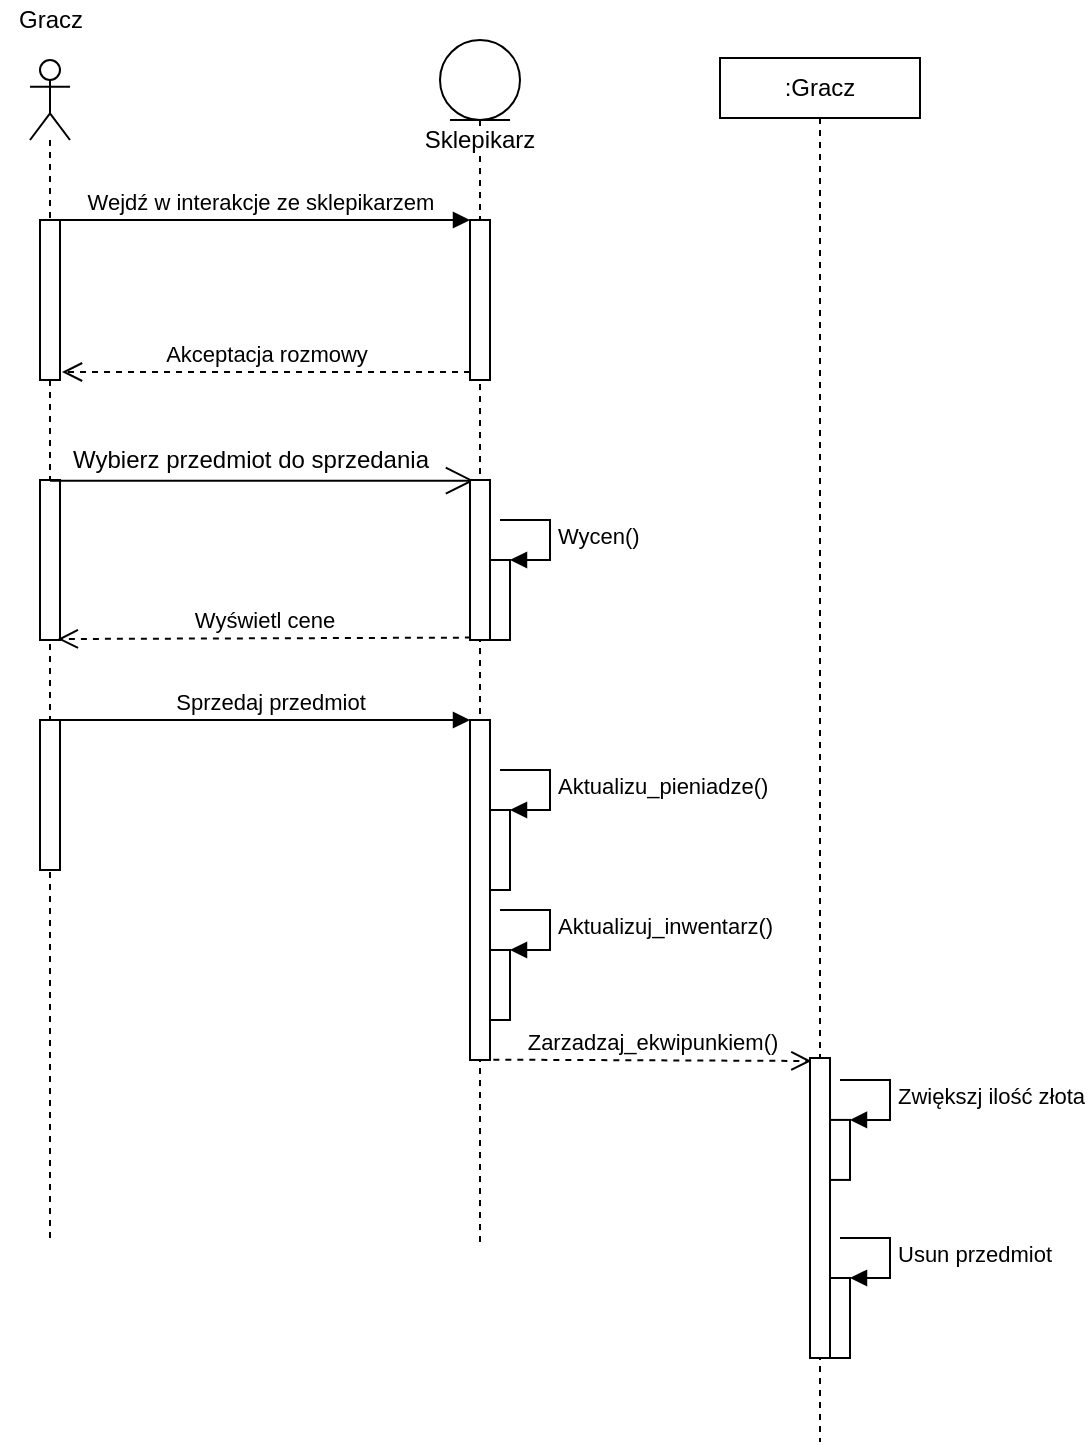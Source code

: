 <mxfile version="13.2.1" type="device"><diagram id="VSRKoHb_O9qTFxRD6m3C" name="Page-1"><mxGraphModel dx="882" dy="748" grid="1" gridSize="10" guides="1" tooltips="1" connect="1" arrows="1" fold="1" page="1" pageScale="1" pageWidth="1169" pageHeight="827" math="0" shadow="0"><root><mxCell id="0"/><mxCell id="1" parent="0"/><mxCell id="JnGYVkQM7AI2sYa-MVU0-3" value="" style="shape=umlLifeline;participant=umlActor;perimeter=lifelinePerimeter;whiteSpace=wrap;html=1;container=1;collapsible=0;recursiveResize=0;verticalAlign=top;spacingTop=36;labelBackgroundColor=#ffffff;outlineConnect=0;" parent="1" vertex="1"><mxGeometry x="155" y="59" width="20" height="591" as="geometry"/></mxCell><mxCell id="JnGYVkQM7AI2sYa-MVU0-9" value="" style="html=1;points=[];perimeter=orthogonalPerimeter;" parent="JnGYVkQM7AI2sYa-MVU0-3" vertex="1"><mxGeometry x="5" y="80" width="10" height="80" as="geometry"/></mxCell><mxCell id="JnGYVkQM7AI2sYa-MVU0-10" value="" style="html=1;points=[];perimeter=orthogonalPerimeter;" parent="JnGYVkQM7AI2sYa-MVU0-3" vertex="1"><mxGeometry x="5" y="210" width="10" height="80" as="geometry"/></mxCell><mxCell id="JnGYVkQM7AI2sYa-MVU0-25" value="" style="html=1;points=[];perimeter=orthogonalPerimeter;" parent="JnGYVkQM7AI2sYa-MVU0-3" vertex="1"><mxGeometry x="5" y="330" width="10" height="75" as="geometry"/></mxCell><mxCell id="JnGYVkQM7AI2sYa-MVU0-4" value="Gracz" style="text;html=1;align=center;verticalAlign=middle;resizable=0;points=[];autosize=1;" parent="1" vertex="1"><mxGeometry x="140" y="29" width="50" height="20" as="geometry"/></mxCell><mxCell id="JnGYVkQM7AI2sYa-MVU0-7" value="Wejdź w interakcje ze sklepikarzem" style="html=1;verticalAlign=bottom;endArrow=block;entryX=0;entryY=0;" parent="1" source="JnGYVkQM7AI2sYa-MVU0-3" target="JnGYVkQM7AI2sYa-MVU0-6" edge="1"><mxGeometry relative="1" as="geometry"><mxPoint x="265" y="139" as="sourcePoint"/></mxGeometry></mxCell><mxCell id="JnGYVkQM7AI2sYa-MVU0-8" value="Akceptacja rozmowy" style="html=1;verticalAlign=bottom;endArrow=open;dashed=1;endSize=8;exitX=0;exitY=0.95;entryX=1.1;entryY=0.95;entryDx=0;entryDy=0;entryPerimeter=0;" parent="1" source="JnGYVkQM7AI2sYa-MVU0-6" target="JnGYVkQM7AI2sYa-MVU0-9" edge="1"><mxGeometry relative="1" as="geometry"><mxPoint x="265" y="215" as="targetPoint"/></mxGeometry></mxCell><mxCell id="JnGYVkQM7AI2sYa-MVU0-13" value="" style="endArrow=open;endFill=1;endSize=12;html=1;entryX=0.2;entryY=0.004;entryDx=0;entryDy=0;entryPerimeter=0;" parent="1" source="JnGYVkQM7AI2sYa-MVU0-3" target="JnGYVkQM7AI2sYa-MVU0-11" edge="1"><mxGeometry width="160" relative="1" as="geometry"><mxPoint x="175" y="279" as="sourcePoint"/><mxPoint x="345" y="289" as="targetPoint"/></mxGeometry></mxCell><mxCell id="JnGYVkQM7AI2sYa-MVU0-14" value="Wybierz przedmiot do sprzedania" style="text;html=1;align=center;verticalAlign=middle;resizable=0;points=[];autosize=1;" parent="1" vertex="1"><mxGeometry x="165" y="249" width="200" height="20" as="geometry"/></mxCell><mxCell id="JnGYVkQM7AI2sYa-MVU0-30" value="Sprzedaj przedmiot" style="html=1;verticalAlign=bottom;endArrow=block;entryX=0;entryY=0;" parent="1" source="JnGYVkQM7AI2sYa-MVU0-25" target="JnGYVkQM7AI2sYa-MVU0-29" edge="1"><mxGeometry x="0.023" relative="1" as="geometry"><mxPoint x="265" y="384" as="sourcePoint"/><mxPoint as="offset"/></mxGeometry></mxCell><mxCell id="JnGYVkQM7AI2sYa-MVU0-31" value="Zarzadzaj_ekwipunkiem()" style="html=1;verticalAlign=bottom;endArrow=open;dashed=1;endSize=8;exitX=1.167;exitY=0.999;exitDx=0;exitDy=0;exitPerimeter=0;entryX=0.071;entryY=0.01;entryDx=0;entryDy=0;entryPerimeter=0;" parent="1" source="JnGYVkQM7AI2sYa-MVU0-29" target="mGGvGJskgNGm094HoHN--8" edge="1"><mxGeometry relative="1" as="geometry"><mxPoint x="610" y="550" as="targetPoint"/></mxGeometry></mxCell><mxCell id="mGGvGJskgNGm094HoHN--1" value="Sklepikarz" style="shape=umlLifeline;participant=umlEntity;perimeter=lifelinePerimeter;whiteSpace=wrap;html=1;container=1;collapsible=0;recursiveResize=0;verticalAlign=top;spacingTop=36;labelBackgroundColor=#ffffff;outlineConnect=0;" vertex="1" parent="1"><mxGeometry x="360" y="49" width="40" height="601" as="geometry"/></mxCell><mxCell id="JnGYVkQM7AI2sYa-MVU0-11" value="" style="html=1;points=[];perimeter=orthogonalPerimeter;" parent="mGGvGJskgNGm094HoHN--1" vertex="1"><mxGeometry x="15" y="220" width="10" height="80" as="geometry"/></mxCell><mxCell id="JnGYVkQM7AI2sYa-MVU0-29" value="" style="html=1;points=[];perimeter=orthogonalPerimeter;" parent="mGGvGJskgNGm094HoHN--1" vertex="1"><mxGeometry x="15" y="340" width="10" height="170" as="geometry"/></mxCell><mxCell id="JnGYVkQM7AI2sYa-MVU0-6" value="" style="html=1;points=[];perimeter=orthogonalPerimeter;" parent="mGGvGJskgNGm094HoHN--1" vertex="1"><mxGeometry x="15" y="90" width="10" height="80" as="geometry"/></mxCell><mxCell id="mGGvGJskgNGm094HoHN--2" value="" style="html=1;points=[];perimeter=orthogonalPerimeter;" vertex="1" parent="mGGvGJskgNGm094HoHN--1"><mxGeometry x="25" y="260" width="10" height="40" as="geometry"/></mxCell><mxCell id="mGGvGJskgNGm094HoHN--3" value="Wycen()" style="edgeStyle=orthogonalEdgeStyle;html=1;align=left;spacingLeft=2;endArrow=block;rounded=0;entryX=1;entryY=0;" edge="1" target="mGGvGJskgNGm094HoHN--2" parent="mGGvGJskgNGm094HoHN--1"><mxGeometry relative="1" as="geometry"><mxPoint x="30" y="240" as="sourcePoint"/><Array as="points"><mxPoint x="55" y="240"/></Array></mxGeometry></mxCell><mxCell id="JnGYVkQM7AI2sYa-MVU0-39" value="" style="html=1;points=[];perimeter=orthogonalPerimeter;" parent="mGGvGJskgNGm094HoHN--1" vertex="1"><mxGeometry x="25" y="455" width="10" height="35" as="geometry"/></mxCell><mxCell id="JnGYVkQM7AI2sYa-MVU0-40" value="Aktualizuj_inwentarz()" style="edgeStyle=orthogonalEdgeStyle;html=1;align=left;spacingLeft=2;endArrow=block;rounded=0;entryX=1;entryY=0;" parent="mGGvGJskgNGm094HoHN--1" target="JnGYVkQM7AI2sYa-MVU0-39" edge="1"><mxGeometry relative="1" as="geometry"><mxPoint x="30" y="435.0" as="sourcePoint"/><Array as="points"><mxPoint x="55" y="435.0"/></Array></mxGeometry></mxCell><mxCell id="mGGvGJskgNGm094HoHN--5" value="" style="html=1;points=[];perimeter=orthogonalPerimeter;" vertex="1" parent="mGGvGJskgNGm094HoHN--1"><mxGeometry x="25" y="385" width="10" height="40" as="geometry"/></mxCell><mxCell id="mGGvGJskgNGm094HoHN--6" value="Aktualizu_pieniadze()" style="edgeStyle=orthogonalEdgeStyle;html=1;align=left;spacingLeft=2;endArrow=block;rounded=0;entryX=1;entryY=0;" edge="1" target="mGGvGJskgNGm094HoHN--5" parent="mGGvGJskgNGm094HoHN--1"><mxGeometry relative="1" as="geometry"><mxPoint x="30" y="365" as="sourcePoint"/><Array as="points"><mxPoint x="55" y="365"/></Array></mxGeometry></mxCell><mxCell id="mGGvGJskgNGm094HoHN--4" value="Wyświetl cene" style="html=1;verticalAlign=bottom;endArrow=open;dashed=1;endSize=8;exitX=0.045;exitY=0.985;exitDx=0;exitDy=0;exitPerimeter=0;entryX=0.89;entryY=0.994;entryDx=0;entryDy=0;entryPerimeter=0;" edge="1" parent="1" source="JnGYVkQM7AI2sYa-MVU0-11" target="JnGYVkQM7AI2sYa-MVU0-10"><mxGeometry relative="1" as="geometry"><mxPoint x="320" y="359" as="sourcePoint"/><mxPoint x="240" y="359" as="targetPoint"/></mxGeometry></mxCell><mxCell id="mGGvGJskgNGm094HoHN--7" value=":Gracz" style="shape=umlLifeline;perimeter=lifelinePerimeter;whiteSpace=wrap;html=1;container=1;collapsible=0;recursiveResize=0;outlineConnect=0;size=30;" vertex="1" parent="1"><mxGeometry x="500" y="58" width="100" height="692" as="geometry"/></mxCell><mxCell id="mGGvGJskgNGm094HoHN--8" value="" style="html=1;points=[];perimeter=orthogonalPerimeter;" vertex="1" parent="mGGvGJskgNGm094HoHN--7"><mxGeometry x="45" y="500" width="10" height="150" as="geometry"/></mxCell><mxCell id="JnGYVkQM7AI2sYa-MVU0-32" value="" style="html=1;points=[];perimeter=orthogonalPerimeter;" parent="mGGvGJskgNGm094HoHN--7" vertex="1"><mxGeometry x="55" y="530.96" width="10" height="30" as="geometry"/></mxCell><mxCell id="JnGYVkQM7AI2sYa-MVU0-33" value="Zwiększj ilość złota" style="edgeStyle=orthogonalEdgeStyle;html=1;align=left;spacingLeft=2;endArrow=block;rounded=0;entryX=1;entryY=0;" parent="mGGvGJskgNGm094HoHN--7" target="JnGYVkQM7AI2sYa-MVU0-32" edge="1"><mxGeometry relative="1" as="geometry"><mxPoint x="60" y="511" as="sourcePoint"/><Array as="points"><mxPoint x="60" y="511"/><mxPoint x="85" y="511"/><mxPoint x="85" y="531"/></Array></mxGeometry></mxCell><mxCell id="mGGvGJskgNGm094HoHN--9" value="" style="html=1;points=[];perimeter=orthogonalPerimeter;" vertex="1" parent="mGGvGJskgNGm094HoHN--7"><mxGeometry x="55" y="610" width="10" height="40" as="geometry"/></mxCell><mxCell id="mGGvGJskgNGm094HoHN--10" value="Usun przedmiot" style="edgeStyle=orthogonalEdgeStyle;html=1;align=left;spacingLeft=2;endArrow=block;rounded=0;entryX=1;entryY=0;" edge="1" target="mGGvGJskgNGm094HoHN--9" parent="mGGvGJskgNGm094HoHN--7"><mxGeometry relative="1" as="geometry"><mxPoint x="60" y="590" as="sourcePoint"/><Array as="points"><mxPoint x="85" y="590"/></Array></mxGeometry></mxCell></root></mxGraphModel></diagram></mxfile>